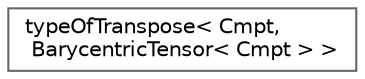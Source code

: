 digraph "Graphical Class Hierarchy"
{
 // LATEX_PDF_SIZE
  bgcolor="transparent";
  edge [fontname=Helvetica,fontsize=10,labelfontname=Helvetica,labelfontsize=10];
  node [fontname=Helvetica,fontsize=10,shape=box,height=0.2,width=0.4];
  rankdir="LR";
  Node0 [id="Node000000",label="typeOfTranspose\< Cmpt,\l BarycentricTensor\< Cmpt \> \>",height=0.2,width=0.4,color="grey40", fillcolor="white", style="filled",URL="$classFoam_1_1typeOfTranspose_3_01Cmpt_00_01BarycentricTensor_3_01Cmpt_01_4_01_4.html",tooltip=" "];
}
